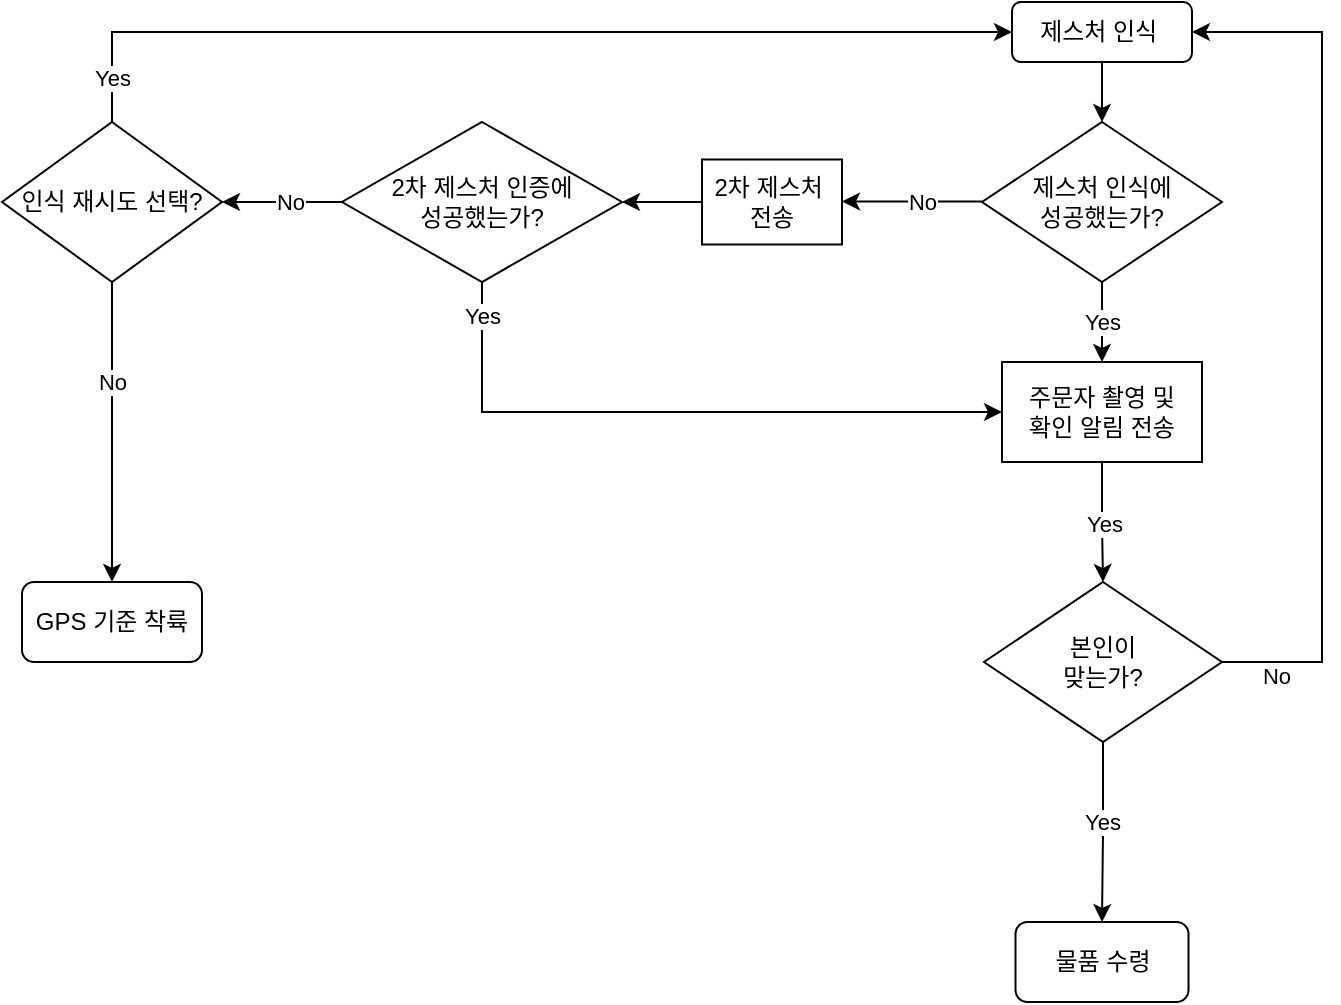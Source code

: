 <mxfile version="21.7.1" type="github">
  <diagram id="C5RBs43oDa-KdzZeNtuy" name="Page-1">
    <mxGraphModel dx="1047" dy="601" grid="1" gridSize="10" guides="1" tooltips="1" connect="1" arrows="1" fold="1" page="1" pageScale="1" pageWidth="827" pageHeight="1169" math="0" shadow="0">
      <root>
        <mxCell id="WIyWlLk6GJQsqaUBKTNV-0" />
        <mxCell id="WIyWlLk6GJQsqaUBKTNV-1" parent="WIyWlLk6GJQsqaUBKTNV-0" />
        <mxCell id="__dN83xERoE4JQxgRBEe-16" style="edgeStyle=orthogonalEdgeStyle;rounded=0;orthogonalLoop=1;jettySize=auto;html=1;exitX=0;exitY=0.5;exitDx=0;exitDy=0;" edge="1" parent="WIyWlLk6GJQsqaUBKTNV-1">
          <mxGeometry relative="1" as="geometry">
            <mxPoint x="530" y="129.74" as="sourcePoint" />
            <mxPoint x="460" y="129.74" as="targetPoint" />
            <Array as="points">
              <mxPoint x="490" y="130" />
              <mxPoint x="490" y="130" />
            </Array>
          </mxGeometry>
        </mxCell>
        <mxCell id="__dN83xERoE4JQxgRBEe-21" value="No" style="edgeLabel;html=1;align=center;verticalAlign=middle;resizable=0;points=[];" vertex="1" connectable="0" parent="__dN83xERoE4JQxgRBEe-16">
          <mxGeometry x="-0.391" relative="1" as="geometry">
            <mxPoint x="-9" as="offset" />
          </mxGeometry>
        </mxCell>
        <mxCell id="__dN83xERoE4JQxgRBEe-59" value="Yes" style="edgeStyle=orthogonalEdgeStyle;rounded=0;orthogonalLoop=1;jettySize=auto;html=1;exitX=0.5;exitY=1;exitDx=0;exitDy=0;entryX=0.5;entryY=0;entryDx=0;entryDy=0;" edge="1" parent="WIyWlLk6GJQsqaUBKTNV-1" source="__dN83xERoE4JQxgRBEe-22" target="__dN83xERoE4JQxgRBEe-37">
          <mxGeometry relative="1" as="geometry">
            <Array as="points">
              <mxPoint x="590" y="190" />
              <mxPoint x="590" y="190" />
            </Array>
          </mxGeometry>
        </mxCell>
        <mxCell id="__dN83xERoE4JQxgRBEe-22" value="제스처 인식에&lt;br&gt;성공했는가?" style="rhombus;whiteSpace=wrap;html=1;" vertex="1" parent="WIyWlLk6GJQsqaUBKTNV-1">
          <mxGeometry x="530" y="90" width="120" height="80" as="geometry" />
        </mxCell>
        <mxCell id="__dN83xERoE4JQxgRBEe-44" style="edgeStyle=orthogonalEdgeStyle;rounded=0;orthogonalLoop=1;jettySize=auto;html=1;exitX=0.5;exitY=1;exitDx=0;exitDy=0;entryX=0.5;entryY=0;entryDx=0;entryDy=0;" edge="1" parent="WIyWlLk6GJQsqaUBKTNV-1" source="__dN83xERoE4JQxgRBEe-23" target="__dN83xERoE4JQxgRBEe-33">
          <mxGeometry relative="1" as="geometry" />
        </mxCell>
        <mxCell id="__dN83xERoE4JQxgRBEe-58" value="Yes" style="edgeLabel;html=1;align=center;verticalAlign=middle;resizable=0;points=[];" vertex="1" connectable="0" parent="__dN83xERoE4JQxgRBEe-44">
          <mxGeometry x="-0.829" relative="1" as="geometry">
            <mxPoint x="-1" y="32" as="offset" />
          </mxGeometry>
        </mxCell>
        <mxCell id="__dN83xERoE4JQxgRBEe-64" style="edgeStyle=orthogonalEdgeStyle;rounded=0;orthogonalLoop=1;jettySize=auto;html=1;exitX=1;exitY=0.5;exitDx=0;exitDy=0;entryX=1;entryY=0.5;entryDx=0;entryDy=0;" edge="1" parent="WIyWlLk6GJQsqaUBKTNV-1" source="__dN83xERoE4JQxgRBEe-23" target="__dN83xERoE4JQxgRBEe-25">
          <mxGeometry relative="1" as="geometry">
            <Array as="points">
              <mxPoint x="700" y="360" />
              <mxPoint x="700" y="45" />
            </Array>
          </mxGeometry>
        </mxCell>
        <mxCell id="__dN83xERoE4JQxgRBEe-65" value="No" style="edgeLabel;html=1;align=center;verticalAlign=middle;resizable=0;points=[];" vertex="1" connectable="0" parent="__dN83xERoE4JQxgRBEe-64">
          <mxGeometry x="-0.776" y="-1" relative="1" as="geometry">
            <mxPoint x="-21" y="6" as="offset" />
          </mxGeometry>
        </mxCell>
        <mxCell id="__dN83xERoE4JQxgRBEe-23" value="본인이&lt;br&gt;맞는가?" style="rhombus;whiteSpace=wrap;html=1;" vertex="1" parent="WIyWlLk6GJQsqaUBKTNV-1">
          <mxGeometry x="531" y="320" width="119" height="80" as="geometry" />
        </mxCell>
        <mxCell id="__dN83xERoE4JQxgRBEe-26" style="edgeStyle=orthogonalEdgeStyle;rounded=0;orthogonalLoop=1;jettySize=auto;html=1;exitX=0.5;exitY=1;exitDx=0;exitDy=0;entryX=0.5;entryY=0;entryDx=0;entryDy=0;" edge="1" parent="WIyWlLk6GJQsqaUBKTNV-1" source="__dN83xERoE4JQxgRBEe-25" target="__dN83xERoE4JQxgRBEe-22">
          <mxGeometry relative="1" as="geometry" />
        </mxCell>
        <mxCell id="__dN83xERoE4JQxgRBEe-25" value="제스처 인식&amp;nbsp;" style="rounded=1;whiteSpace=wrap;html=1;fontSize=12;glass=0;strokeWidth=1;shadow=0;" vertex="1" parent="WIyWlLk6GJQsqaUBKTNV-1">
          <mxGeometry x="545" y="30" width="90" height="30" as="geometry" />
        </mxCell>
        <mxCell id="__dN83xERoE4JQxgRBEe-33" value="물품 수령" style="rounded=1;whiteSpace=wrap;html=1;" vertex="1" parent="WIyWlLk6GJQsqaUBKTNV-1">
          <mxGeometry x="546.75" y="490" width="86.5" height="40" as="geometry" />
        </mxCell>
        <mxCell id="__dN83xERoE4JQxgRBEe-60" style="edgeStyle=orthogonalEdgeStyle;rounded=0;orthogonalLoop=1;jettySize=auto;html=1;exitX=0.5;exitY=1;exitDx=0;exitDy=0;entryX=0.5;entryY=0;entryDx=0;entryDy=0;" edge="1" parent="WIyWlLk6GJQsqaUBKTNV-1" source="__dN83xERoE4JQxgRBEe-37" target="__dN83xERoE4JQxgRBEe-23">
          <mxGeometry relative="1" as="geometry" />
        </mxCell>
        <mxCell id="__dN83xERoE4JQxgRBEe-61" value="Yes" style="edgeLabel;html=1;align=center;verticalAlign=middle;resizable=0;points=[];" vertex="1" connectable="0" parent="__dN83xERoE4JQxgRBEe-60">
          <mxGeometry x="0.023" relative="1" as="geometry">
            <mxPoint as="offset" />
          </mxGeometry>
        </mxCell>
        <mxCell id="__dN83xERoE4JQxgRBEe-37" value="주문자 촬영 및&lt;br style=&quot;border-color: var(--border-color);&quot;&gt;확인 알림 전송" style="rounded=0;whiteSpace=wrap;html=1;" vertex="1" parent="WIyWlLk6GJQsqaUBKTNV-1">
          <mxGeometry x="540" y="210" width="100" height="50" as="geometry" />
        </mxCell>
        <mxCell id="__dN83xERoE4JQxgRBEe-40" style="edgeStyle=orthogonalEdgeStyle;rounded=0;orthogonalLoop=1;jettySize=auto;html=1;exitX=0;exitY=0.5;exitDx=0;exitDy=0;entryX=1;entryY=0.5;entryDx=0;entryDy=0;" edge="1" parent="WIyWlLk6GJQsqaUBKTNV-1" source="__dN83xERoE4JQxgRBEe-39" target="__dN83xERoE4JQxgRBEe-49">
          <mxGeometry relative="1" as="geometry">
            <mxPoint x="359.95" y="130.029" as="targetPoint" />
            <Array as="points" />
          </mxGeometry>
        </mxCell>
        <mxCell id="__dN83xERoE4JQxgRBEe-39" value="2차 제스처&amp;nbsp;&lt;br&gt;전송" style="rounded=0;whiteSpace=wrap;html=1;" vertex="1" parent="WIyWlLk6GJQsqaUBKTNV-1">
          <mxGeometry x="390" y="108.75" width="70" height="42.5" as="geometry" />
        </mxCell>
        <mxCell id="__dN83xERoE4JQxgRBEe-45" style="edgeStyle=orthogonalEdgeStyle;rounded=0;orthogonalLoop=1;jettySize=auto;html=1;exitX=0.5;exitY=0;exitDx=0;exitDy=0;entryX=0;entryY=0.5;entryDx=0;entryDy=0;" edge="1" parent="WIyWlLk6GJQsqaUBKTNV-1" source="__dN83xERoE4JQxgRBEe-43" target="__dN83xERoE4JQxgRBEe-25">
          <mxGeometry relative="1" as="geometry" />
        </mxCell>
        <mxCell id="__dN83xERoE4JQxgRBEe-55" value="Yes" style="edgeLabel;html=1;align=center;verticalAlign=middle;resizable=0;points=[];" vertex="1" connectable="0" parent="__dN83xERoE4JQxgRBEe-45">
          <mxGeometry x="-0.912" y="3" relative="1" as="geometry">
            <mxPoint x="3" as="offset" />
          </mxGeometry>
        </mxCell>
        <mxCell id="__dN83xERoE4JQxgRBEe-52" style="edgeStyle=orthogonalEdgeStyle;rounded=0;orthogonalLoop=1;jettySize=auto;html=1;exitX=0.5;exitY=1;exitDx=0;exitDy=0;entryX=0.5;entryY=0;entryDx=0;entryDy=0;" edge="1" parent="WIyWlLk6GJQsqaUBKTNV-1" source="__dN83xERoE4JQxgRBEe-43" target="__dN83xERoE4JQxgRBEe-47">
          <mxGeometry relative="1" as="geometry" />
        </mxCell>
        <mxCell id="__dN83xERoE4JQxgRBEe-54" value="No" style="edgeLabel;html=1;align=center;verticalAlign=middle;resizable=0;points=[];" vertex="1" connectable="0" parent="__dN83xERoE4JQxgRBEe-52">
          <mxGeometry x="-0.728" y="-1" relative="1" as="geometry">
            <mxPoint x="1" y="29" as="offset" />
          </mxGeometry>
        </mxCell>
        <mxCell id="__dN83xERoE4JQxgRBEe-43" value="인식 재시도 선택?" style="rhombus;whiteSpace=wrap;html=1;" vertex="1" parent="WIyWlLk6GJQsqaUBKTNV-1">
          <mxGeometry x="40" y="90" width="110" height="80" as="geometry" />
        </mxCell>
        <mxCell id="__dN83xERoE4JQxgRBEe-47" value="GPS 기준 착륙" style="rounded=1;whiteSpace=wrap;html=1;" vertex="1" parent="WIyWlLk6GJQsqaUBKTNV-1">
          <mxGeometry x="50" y="320" width="90" height="40" as="geometry" />
        </mxCell>
        <mxCell id="__dN83xERoE4JQxgRBEe-50" style="edgeStyle=orthogonalEdgeStyle;rounded=0;orthogonalLoop=1;jettySize=auto;html=1;exitX=0.5;exitY=1;exitDx=0;exitDy=0;entryX=0;entryY=0.5;entryDx=0;entryDy=0;" edge="1" parent="WIyWlLk6GJQsqaUBKTNV-1" source="__dN83xERoE4JQxgRBEe-49" target="__dN83xERoE4JQxgRBEe-37">
          <mxGeometry relative="1" as="geometry">
            <Array as="points">
              <mxPoint x="280" y="235" />
            </Array>
          </mxGeometry>
        </mxCell>
        <mxCell id="__dN83xERoE4JQxgRBEe-51" value="Yes" style="edgeLabel;html=1;align=center;verticalAlign=middle;resizable=0;points=[];" vertex="1" connectable="0" parent="__dN83xERoE4JQxgRBEe-50">
          <mxGeometry x="-0.849" y="-2" relative="1" as="geometry">
            <mxPoint x="2" y="-8" as="offset" />
          </mxGeometry>
        </mxCell>
        <mxCell id="__dN83xERoE4JQxgRBEe-56" style="edgeStyle=orthogonalEdgeStyle;rounded=0;orthogonalLoop=1;jettySize=auto;html=1;exitX=0;exitY=0.5;exitDx=0;exitDy=0;entryX=1;entryY=0.5;entryDx=0;entryDy=0;" edge="1" parent="WIyWlLk6GJQsqaUBKTNV-1" source="__dN83xERoE4JQxgRBEe-49" target="__dN83xERoE4JQxgRBEe-43">
          <mxGeometry relative="1" as="geometry" />
        </mxCell>
        <mxCell id="__dN83xERoE4JQxgRBEe-57" value="No" style="edgeLabel;html=1;align=center;verticalAlign=middle;resizable=0;points=[];" vertex="1" connectable="0" parent="__dN83xERoE4JQxgRBEe-56">
          <mxGeometry x="-0.114" relative="1" as="geometry">
            <mxPoint as="offset" />
          </mxGeometry>
        </mxCell>
        <mxCell id="__dN83xERoE4JQxgRBEe-49" value="2차 제스처 인증에&lt;br&gt;성공했는가?" style="rhombus;whiteSpace=wrap;html=1;" vertex="1" parent="WIyWlLk6GJQsqaUBKTNV-1">
          <mxGeometry x="210" y="90" width="140" height="80" as="geometry" />
        </mxCell>
      </root>
    </mxGraphModel>
  </diagram>
</mxfile>

